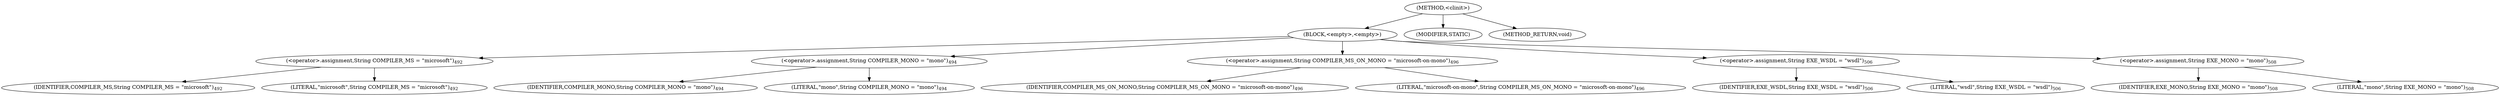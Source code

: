 digraph "&lt;clinit&gt;" {  
"1002" [label = <(METHOD,&lt;clinit&gt;)> ]
"1003" [label = <(BLOCK,&lt;empty&gt;,&lt;empty&gt;)> ]
"1004" [label = <(&lt;operator&gt;.assignment,String COMPILER_MS = &quot;microsoft&quot;)<SUB>492</SUB>> ]
"1005" [label = <(IDENTIFIER,COMPILER_MS,String COMPILER_MS = &quot;microsoft&quot;)<SUB>492</SUB>> ]
"1006" [label = <(LITERAL,&quot;microsoft&quot;,String COMPILER_MS = &quot;microsoft&quot;)<SUB>492</SUB>> ]
"1007" [label = <(&lt;operator&gt;.assignment,String COMPILER_MONO = &quot;mono&quot;)<SUB>494</SUB>> ]
"1008" [label = <(IDENTIFIER,COMPILER_MONO,String COMPILER_MONO = &quot;mono&quot;)<SUB>494</SUB>> ]
"1009" [label = <(LITERAL,&quot;mono&quot;,String COMPILER_MONO = &quot;mono&quot;)<SUB>494</SUB>> ]
"1010" [label = <(&lt;operator&gt;.assignment,String COMPILER_MS_ON_MONO = &quot;microsoft-on-mono&quot;)<SUB>496</SUB>> ]
"1011" [label = <(IDENTIFIER,COMPILER_MS_ON_MONO,String COMPILER_MS_ON_MONO = &quot;microsoft-on-mono&quot;)<SUB>496</SUB>> ]
"1012" [label = <(LITERAL,&quot;microsoft-on-mono&quot;,String COMPILER_MS_ON_MONO = &quot;microsoft-on-mono&quot;)<SUB>496</SUB>> ]
"1013" [label = <(&lt;operator&gt;.assignment,String EXE_WSDL = &quot;wsdl&quot;)<SUB>506</SUB>> ]
"1014" [label = <(IDENTIFIER,EXE_WSDL,String EXE_WSDL = &quot;wsdl&quot;)<SUB>506</SUB>> ]
"1015" [label = <(LITERAL,&quot;wsdl&quot;,String EXE_WSDL = &quot;wsdl&quot;)<SUB>506</SUB>> ]
"1016" [label = <(&lt;operator&gt;.assignment,String EXE_MONO = &quot;mono&quot;)<SUB>508</SUB>> ]
"1017" [label = <(IDENTIFIER,EXE_MONO,String EXE_MONO = &quot;mono&quot;)<SUB>508</SUB>> ]
"1018" [label = <(LITERAL,&quot;mono&quot;,String EXE_MONO = &quot;mono&quot;)<SUB>508</SUB>> ]
"1019" [label = <(MODIFIER,STATIC)> ]
"1020" [label = <(METHOD_RETURN,void)> ]
  "1002" -> "1003" 
  "1002" -> "1019" 
  "1002" -> "1020" 
  "1003" -> "1004" 
  "1003" -> "1007" 
  "1003" -> "1010" 
  "1003" -> "1013" 
  "1003" -> "1016" 
  "1004" -> "1005" 
  "1004" -> "1006" 
  "1007" -> "1008" 
  "1007" -> "1009" 
  "1010" -> "1011" 
  "1010" -> "1012" 
  "1013" -> "1014" 
  "1013" -> "1015" 
  "1016" -> "1017" 
  "1016" -> "1018" 
}
